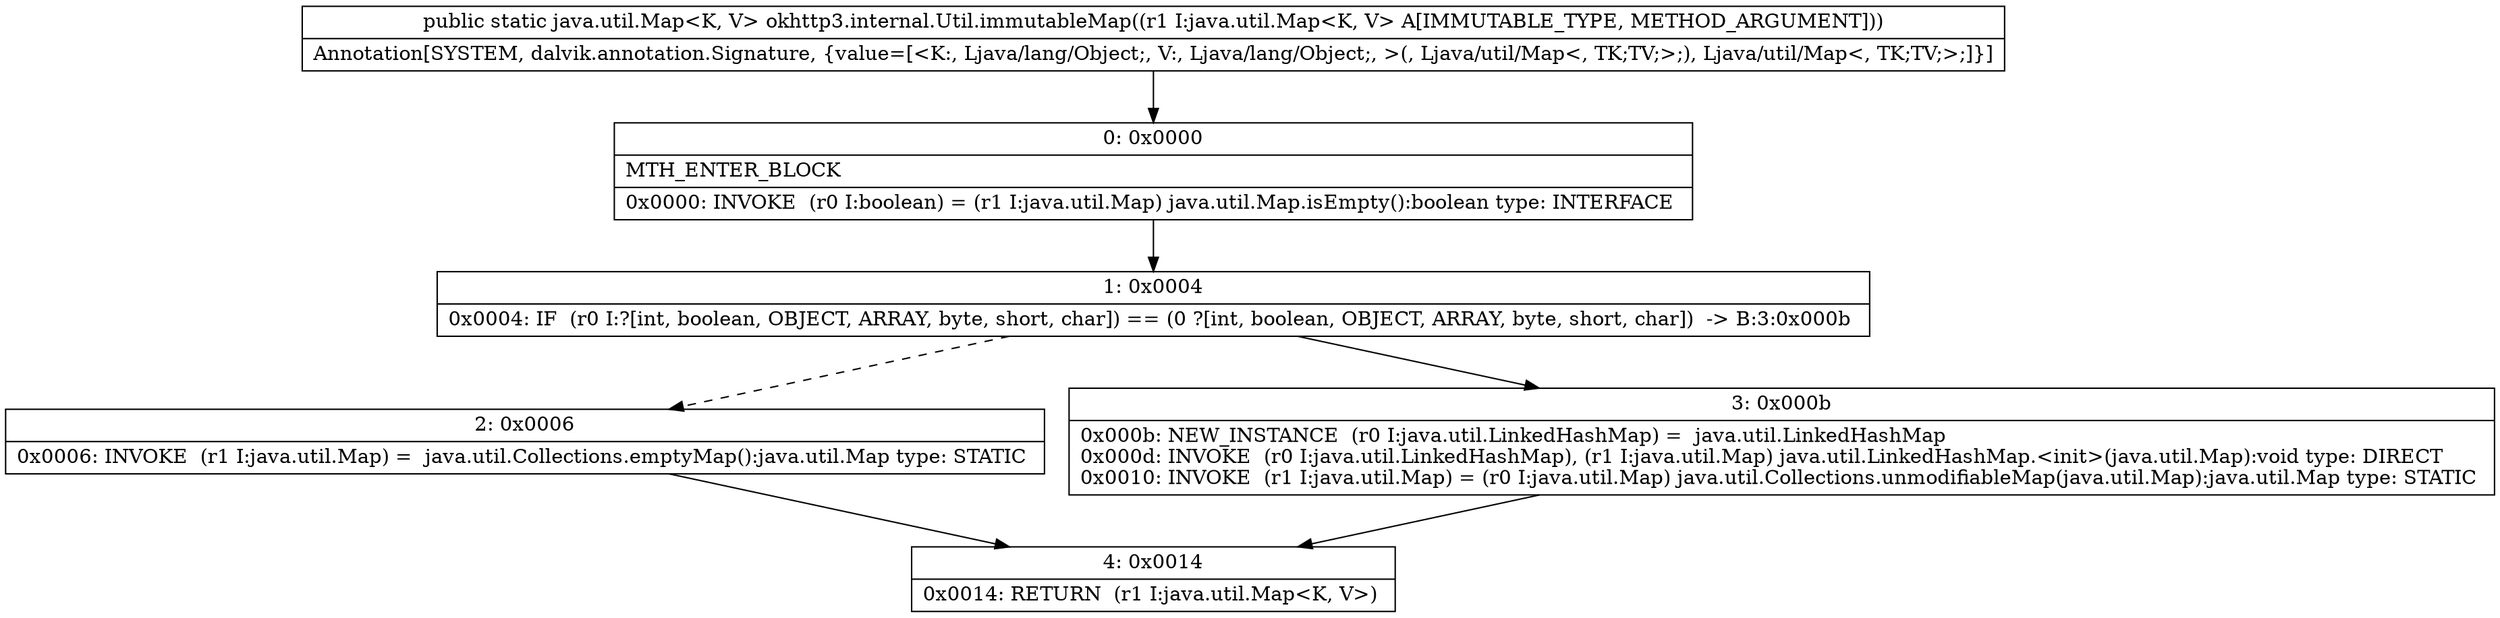 digraph "CFG forokhttp3.internal.Util.immutableMap(Ljava\/util\/Map;)Ljava\/util\/Map;" {
Node_0 [shape=record,label="{0\:\ 0x0000|MTH_ENTER_BLOCK\l|0x0000: INVOKE  (r0 I:boolean) = (r1 I:java.util.Map) java.util.Map.isEmpty():boolean type: INTERFACE \l}"];
Node_1 [shape=record,label="{1\:\ 0x0004|0x0004: IF  (r0 I:?[int, boolean, OBJECT, ARRAY, byte, short, char]) == (0 ?[int, boolean, OBJECT, ARRAY, byte, short, char])  \-\> B:3:0x000b \l}"];
Node_2 [shape=record,label="{2\:\ 0x0006|0x0006: INVOKE  (r1 I:java.util.Map) =  java.util.Collections.emptyMap():java.util.Map type: STATIC \l}"];
Node_3 [shape=record,label="{3\:\ 0x000b|0x000b: NEW_INSTANCE  (r0 I:java.util.LinkedHashMap) =  java.util.LinkedHashMap \l0x000d: INVOKE  (r0 I:java.util.LinkedHashMap), (r1 I:java.util.Map) java.util.LinkedHashMap.\<init\>(java.util.Map):void type: DIRECT \l0x0010: INVOKE  (r1 I:java.util.Map) = (r0 I:java.util.Map) java.util.Collections.unmodifiableMap(java.util.Map):java.util.Map type: STATIC \l}"];
Node_4 [shape=record,label="{4\:\ 0x0014|0x0014: RETURN  (r1 I:java.util.Map\<K, V\>) \l}"];
MethodNode[shape=record,label="{public static java.util.Map\<K, V\> okhttp3.internal.Util.immutableMap((r1 I:java.util.Map\<K, V\> A[IMMUTABLE_TYPE, METHOD_ARGUMENT]))  | Annotation[SYSTEM, dalvik.annotation.Signature, \{value=[\<K:, Ljava\/lang\/Object;, V:, Ljava\/lang\/Object;, \>(, Ljava\/util\/Map\<, TK;TV;\>;), Ljava\/util\/Map\<, TK;TV;\>;]\}]\l}"];
MethodNode -> Node_0;
Node_0 -> Node_1;
Node_1 -> Node_2[style=dashed];
Node_1 -> Node_3;
Node_2 -> Node_4;
Node_3 -> Node_4;
}

